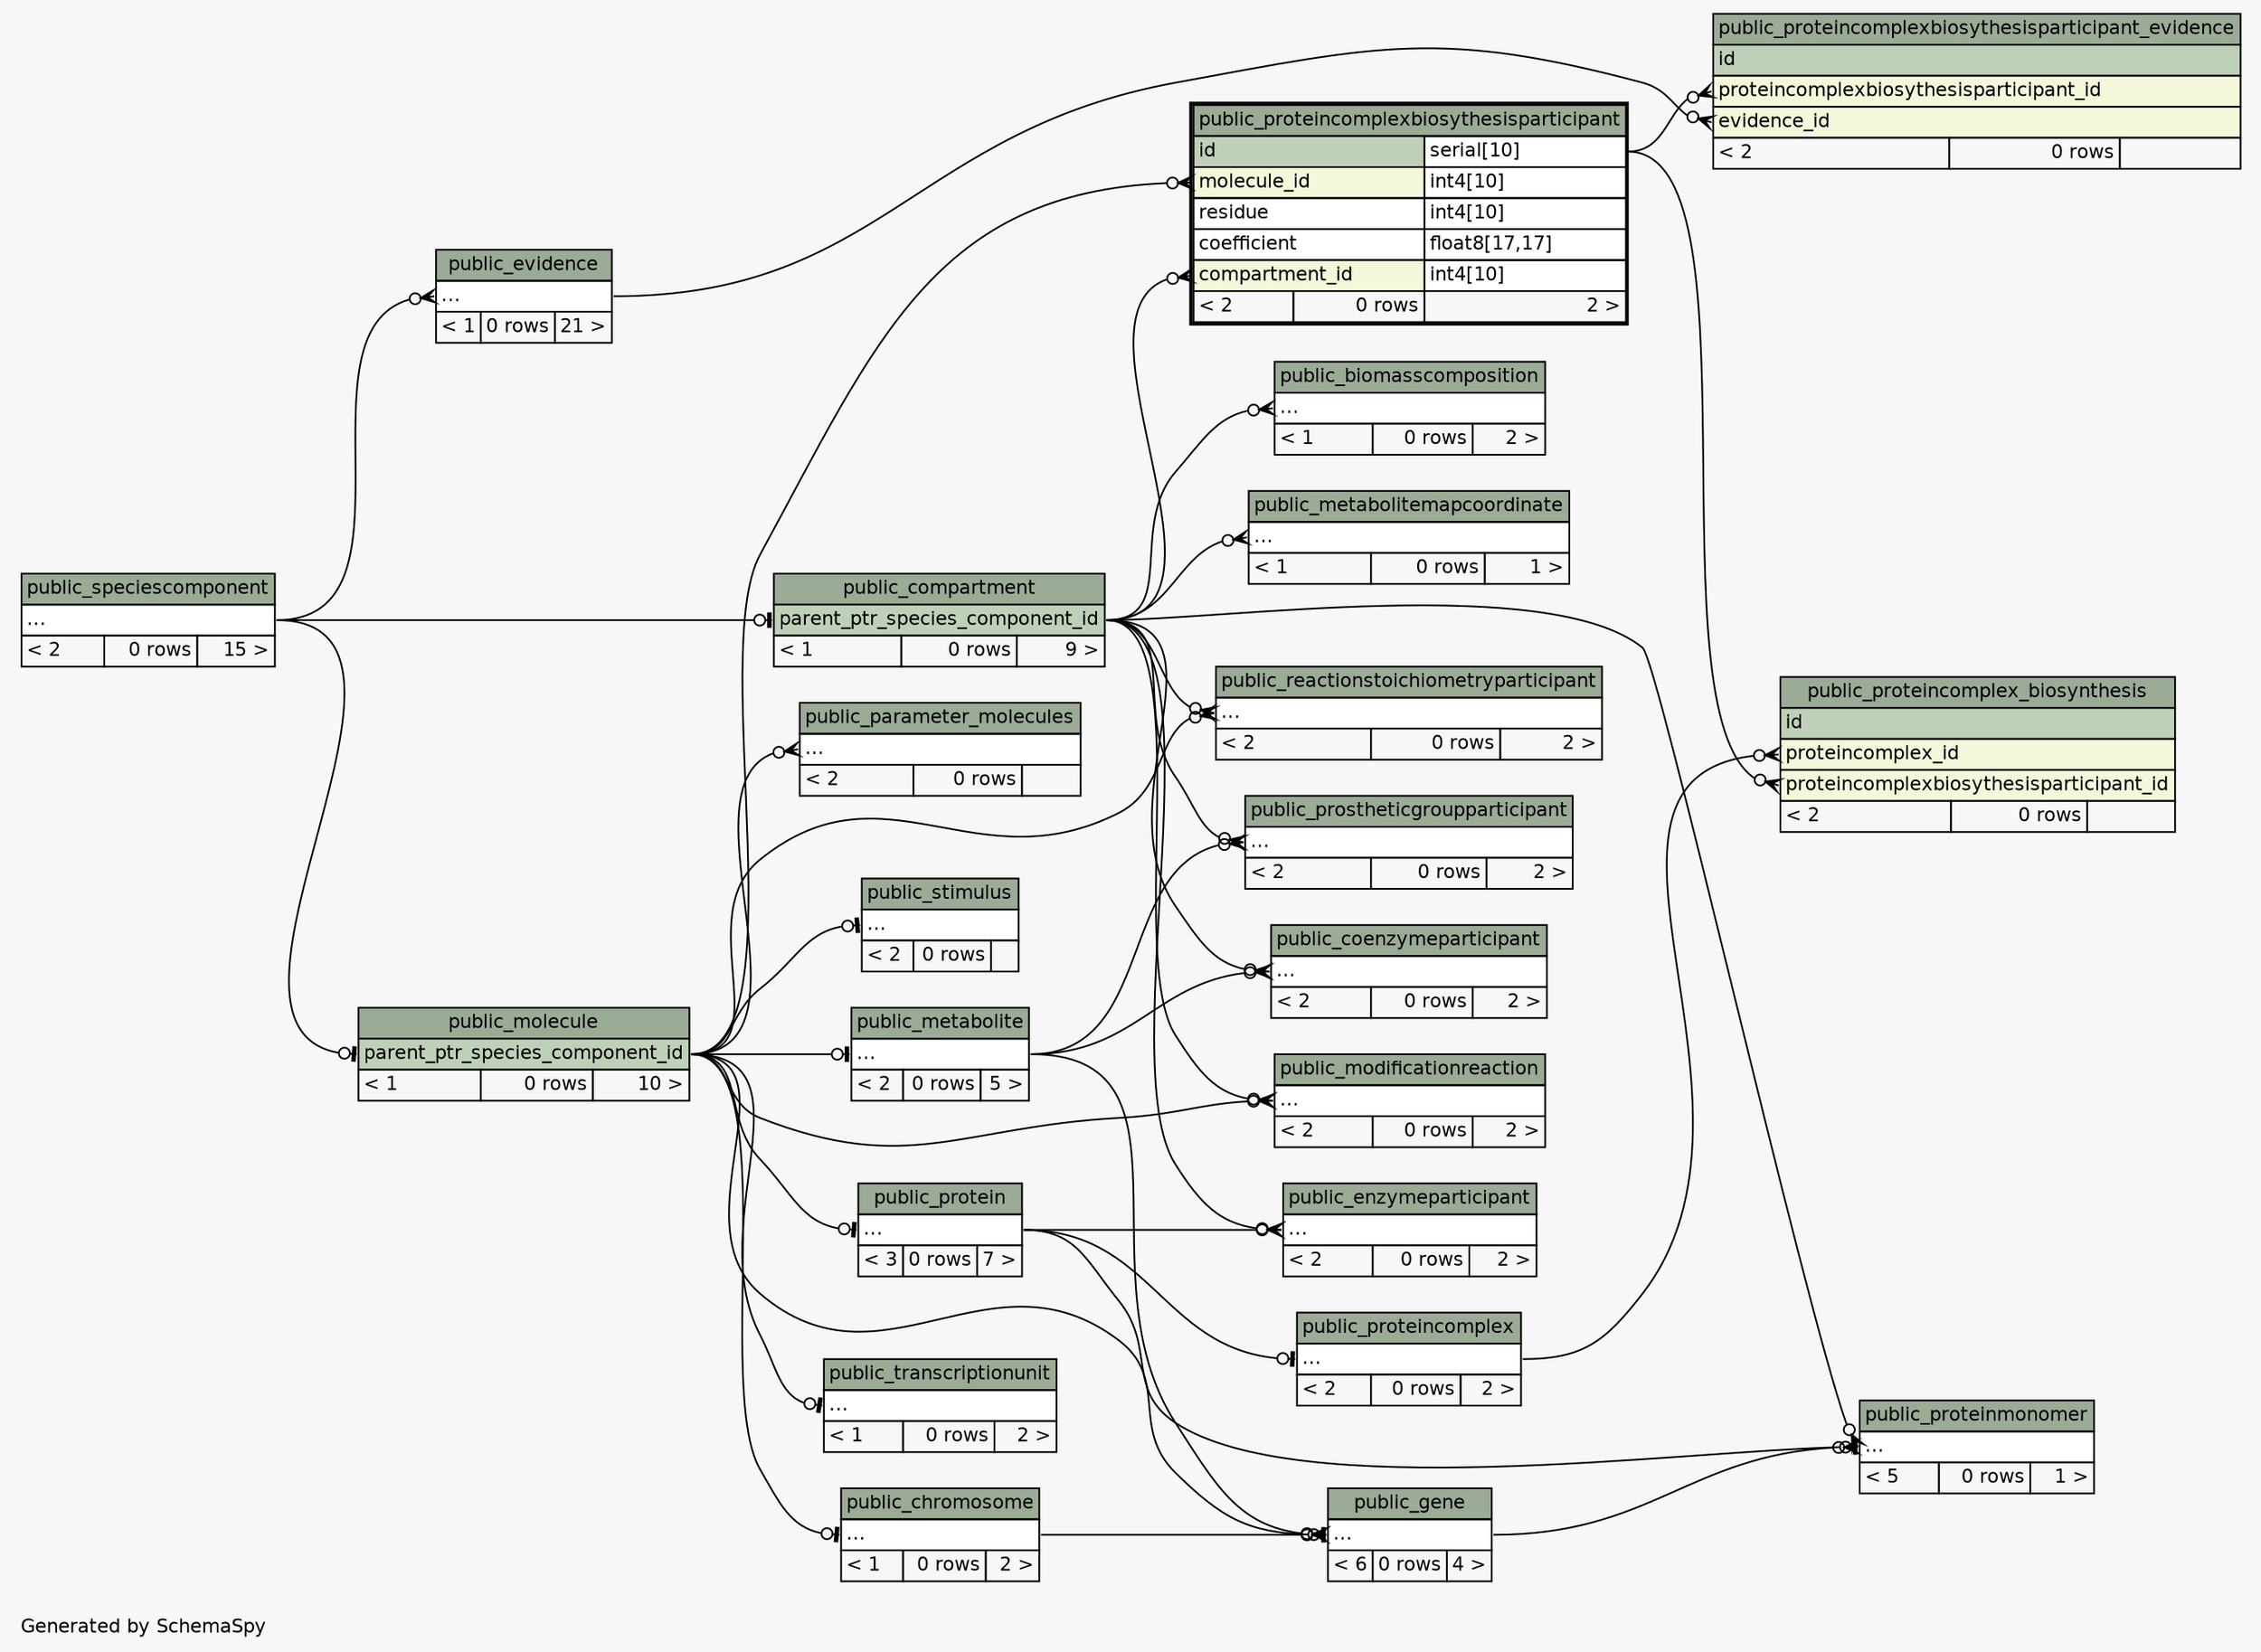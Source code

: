 // dot 2.36.0 on Linux 3.13.0-43-generic
// SchemaSpy rev 590
digraph "twoDegreesRelationshipsDiagram" {
  graph [
    rankdir="RL"
    bgcolor="#f7f7f7"
    label="\nGenerated by SchemaSpy"
    labeljust="l"
    nodesep="0.18"
    ranksep="0.46"
    fontname="Helvetica"
    fontsize="11"
  ];
  node [
    fontname="Helvetica"
    fontsize="11"
    shape="plaintext"
  ];
  edge [
    arrowsize="0.8"
  ];
  "public_biomasscomposition":"elipses":w -> "public_compartment":"parent_ptr_species_component_id":e [arrowhead=none dir=back arrowtail=crowodot];
  "public_chromosome":"elipses":w -> "public_molecule":"parent_ptr_species_component_id":e [arrowhead=none dir=back arrowtail=teeodot];
  "public_coenzymeparticipant":"elipses":w -> "public_compartment":"parent_ptr_species_component_id":e [arrowhead=none dir=back arrowtail=crowodot];
  "public_coenzymeparticipant":"elipses":w -> "public_metabolite":"elipses":e [arrowhead=none dir=back arrowtail=crowodot];
  "public_compartment":"parent_ptr_species_component_id":w -> "public_speciescomponent":"elipses":e [arrowhead=none dir=back arrowtail=teeodot];
  "public_enzymeparticipant":"elipses":w -> "public_compartment":"parent_ptr_species_component_id":e [arrowhead=none dir=back arrowtail=crowodot];
  "public_enzymeparticipant":"elipses":w -> "public_protein":"elipses":e [arrowhead=none dir=back arrowtail=crowodot];
  "public_evidence":"elipses":w -> "public_speciescomponent":"elipses":e [arrowhead=none dir=back arrowtail=crowodot];
  "public_gene":"elipses":w -> "public_metabolite":"elipses":e [arrowhead=none dir=back arrowtail=crowodot];
  "public_gene":"elipses":w -> "public_chromosome":"elipses":e [arrowhead=none dir=back arrowtail=crowodot];
  "public_gene":"elipses":w -> "public_molecule":"parent_ptr_species_component_id":e [arrowhead=none dir=back arrowtail=teeodot];
  "public_metabolite":"elipses":w -> "public_molecule":"parent_ptr_species_component_id":e [arrowhead=none dir=back arrowtail=teeodot];
  "public_metabolitemapcoordinate":"elipses":w -> "public_compartment":"parent_ptr_species_component_id":e [arrowhead=none dir=back arrowtail=crowodot];
  "public_modificationreaction":"elipses":w -> "public_compartment":"parent_ptr_species_component_id":e [arrowhead=none dir=back arrowtail=crowodot];
  "public_modificationreaction":"elipses":w -> "public_molecule":"parent_ptr_species_component_id":e [arrowhead=none dir=back arrowtail=crowodot];
  "public_molecule":"parent_ptr_species_component_id":w -> "public_speciescomponent":"elipses":e [arrowhead=none dir=back arrowtail=teeodot];
  "public_parameter_molecules":"elipses":w -> "public_molecule":"parent_ptr_species_component_id":e [arrowhead=none dir=back arrowtail=crowodot];
  "public_prostheticgroupparticipant":"elipses":w -> "public_compartment":"parent_ptr_species_component_id":e [arrowhead=none dir=back arrowtail=crowodot];
  "public_prostheticgroupparticipant":"elipses":w -> "public_metabolite":"elipses":e [arrowhead=none dir=back arrowtail=crowodot];
  "public_protein":"elipses":w -> "public_molecule":"parent_ptr_species_component_id":e [arrowhead=none dir=back arrowtail=teeodot];
  "public_proteincomplex":"elipses":w -> "public_protein":"elipses":e [arrowhead=none dir=back arrowtail=teeodot];
  "public_proteincomplex_biosynthesis":"proteincomplex_id":w -> "public_proteincomplex":"elipses":e [arrowhead=none dir=back arrowtail=crowodot];
  "public_proteincomplex_biosynthesis":"proteincomplexbiosythesisparticipant_id":w -> "public_proteincomplexbiosythesisparticipant":"id.type":e [arrowhead=none dir=back arrowtail=crowodot];
  "public_proteincomplexbiosythesisparticipant":"compartment_id":w -> "public_compartment":"parent_ptr_species_component_id":e [arrowhead=none dir=back arrowtail=crowodot];
  "public_proteincomplexbiosythesisparticipant":"molecule_id":w -> "public_molecule":"parent_ptr_species_component_id":e [arrowhead=none dir=back arrowtail=crowodot];
  "public_proteincomplexbiosythesisparticipant_evidence":"evidence_id":w -> "public_evidence":"elipses":e [arrowhead=none dir=back arrowtail=crowodot];
  "public_proteincomplexbiosythesisparticipant_evidence":"proteincomplexbiosythesisparticipant_id":w -> "public_proteincomplexbiosythesisparticipant":"id.type":e [arrowhead=none dir=back arrowtail=crowodot];
  "public_proteinmonomer":"elipses":w -> "public_gene":"elipses":e [arrowhead=none dir=back arrowtail=crowodot];
  "public_proteinmonomer":"elipses":w -> "public_compartment":"parent_ptr_species_component_id":e [arrowhead=none dir=back arrowtail=crowodot];
  "public_proteinmonomer":"elipses":w -> "public_protein":"elipses":e [arrowhead=none dir=back arrowtail=teeodot];
  "public_reactionstoichiometryparticipant":"elipses":w -> "public_compartment":"parent_ptr_species_component_id":e [arrowhead=none dir=back arrowtail=crowodot];
  "public_reactionstoichiometryparticipant":"elipses":w -> "public_molecule":"parent_ptr_species_component_id":e [arrowhead=none dir=back arrowtail=crowodot];
  "public_stimulus":"elipses":w -> "public_molecule":"parent_ptr_species_component_id":e [arrowhead=none dir=back arrowtail=teeodot];
  "public_transcriptionunit":"elipses":w -> "public_molecule":"parent_ptr_species_component_id":e [arrowhead=none dir=back arrowtail=teeodot];
  "public_biomasscomposition" [
    label=<
    <TABLE BORDER="0" CELLBORDER="1" CELLSPACING="0" BGCOLOR="#ffffff">
      <TR><TD COLSPAN="3" BGCOLOR="#9bab96" ALIGN="CENTER">public_biomasscomposition</TD></TR>
      <TR><TD PORT="elipses" COLSPAN="3" ALIGN="LEFT">...</TD></TR>
      <TR><TD ALIGN="LEFT" BGCOLOR="#f7f7f7">&lt; 1</TD><TD ALIGN="RIGHT" BGCOLOR="#f7f7f7">0 rows</TD><TD ALIGN="RIGHT" BGCOLOR="#f7f7f7">2 &gt;</TD></TR>
    </TABLE>>
    URL="public_biomasscomposition.html"
    tooltip="public_biomasscomposition"
  ];
  "public_chromosome" [
    label=<
    <TABLE BORDER="0" CELLBORDER="1" CELLSPACING="0" BGCOLOR="#ffffff">
      <TR><TD COLSPAN="3" BGCOLOR="#9bab96" ALIGN="CENTER">public_chromosome</TD></TR>
      <TR><TD PORT="elipses" COLSPAN="3" ALIGN="LEFT">...</TD></TR>
      <TR><TD ALIGN="LEFT" BGCOLOR="#f7f7f7">&lt; 1</TD><TD ALIGN="RIGHT" BGCOLOR="#f7f7f7">0 rows</TD><TD ALIGN="RIGHT" BGCOLOR="#f7f7f7">2 &gt;</TD></TR>
    </TABLE>>
    URL="public_chromosome.html"
    tooltip="public_chromosome"
  ];
  "public_coenzymeparticipant" [
    label=<
    <TABLE BORDER="0" CELLBORDER="1" CELLSPACING="0" BGCOLOR="#ffffff">
      <TR><TD COLSPAN="3" BGCOLOR="#9bab96" ALIGN="CENTER">public_coenzymeparticipant</TD></TR>
      <TR><TD PORT="elipses" COLSPAN="3" ALIGN="LEFT">...</TD></TR>
      <TR><TD ALIGN="LEFT" BGCOLOR="#f7f7f7">&lt; 2</TD><TD ALIGN="RIGHT" BGCOLOR="#f7f7f7">0 rows</TD><TD ALIGN="RIGHT" BGCOLOR="#f7f7f7">2 &gt;</TD></TR>
    </TABLE>>
    URL="public_coenzymeparticipant.html"
    tooltip="public_coenzymeparticipant"
  ];
  "public_compartment" [
    label=<
    <TABLE BORDER="0" CELLBORDER="1" CELLSPACING="0" BGCOLOR="#ffffff">
      <TR><TD COLSPAN="3" BGCOLOR="#9bab96" ALIGN="CENTER">public_compartment</TD></TR>
      <TR><TD PORT="parent_ptr_species_component_id" COLSPAN="3" BGCOLOR="#bed1b8" ALIGN="LEFT">parent_ptr_species_component_id</TD></TR>
      <TR><TD ALIGN="LEFT" BGCOLOR="#f7f7f7">&lt; 1</TD><TD ALIGN="RIGHT" BGCOLOR="#f7f7f7">0 rows</TD><TD ALIGN="RIGHT" BGCOLOR="#f7f7f7">9 &gt;</TD></TR>
    </TABLE>>
    URL="public_compartment.html"
    tooltip="public_compartment"
  ];
  "public_enzymeparticipant" [
    label=<
    <TABLE BORDER="0" CELLBORDER="1" CELLSPACING="0" BGCOLOR="#ffffff">
      <TR><TD COLSPAN="3" BGCOLOR="#9bab96" ALIGN="CENTER">public_enzymeparticipant</TD></TR>
      <TR><TD PORT="elipses" COLSPAN="3" ALIGN="LEFT">...</TD></TR>
      <TR><TD ALIGN="LEFT" BGCOLOR="#f7f7f7">&lt; 2</TD><TD ALIGN="RIGHT" BGCOLOR="#f7f7f7">0 rows</TD><TD ALIGN="RIGHT" BGCOLOR="#f7f7f7">2 &gt;</TD></TR>
    </TABLE>>
    URL="public_enzymeparticipant.html"
    tooltip="public_enzymeparticipant"
  ];
  "public_evidence" [
    label=<
    <TABLE BORDER="0" CELLBORDER="1" CELLSPACING="0" BGCOLOR="#ffffff">
      <TR><TD COLSPAN="3" BGCOLOR="#9bab96" ALIGN="CENTER">public_evidence</TD></TR>
      <TR><TD PORT="elipses" COLSPAN="3" ALIGN="LEFT">...</TD></TR>
      <TR><TD ALIGN="LEFT" BGCOLOR="#f7f7f7">&lt; 1</TD><TD ALIGN="RIGHT" BGCOLOR="#f7f7f7">0 rows</TD><TD ALIGN="RIGHT" BGCOLOR="#f7f7f7">21 &gt;</TD></TR>
    </TABLE>>
    URL="public_evidence.html"
    tooltip="public_evidence"
  ];
  "public_gene" [
    label=<
    <TABLE BORDER="0" CELLBORDER="1" CELLSPACING="0" BGCOLOR="#ffffff">
      <TR><TD COLSPAN="3" BGCOLOR="#9bab96" ALIGN="CENTER">public_gene</TD></TR>
      <TR><TD PORT="elipses" COLSPAN="3" ALIGN="LEFT">...</TD></TR>
      <TR><TD ALIGN="LEFT" BGCOLOR="#f7f7f7">&lt; 6</TD><TD ALIGN="RIGHT" BGCOLOR="#f7f7f7">0 rows</TD><TD ALIGN="RIGHT" BGCOLOR="#f7f7f7">4 &gt;</TD></TR>
    </TABLE>>
    URL="public_gene.html"
    tooltip="public_gene"
  ];
  "public_metabolite" [
    label=<
    <TABLE BORDER="0" CELLBORDER="1" CELLSPACING="0" BGCOLOR="#ffffff">
      <TR><TD COLSPAN="3" BGCOLOR="#9bab96" ALIGN="CENTER">public_metabolite</TD></TR>
      <TR><TD PORT="elipses" COLSPAN="3" ALIGN="LEFT">...</TD></TR>
      <TR><TD ALIGN="LEFT" BGCOLOR="#f7f7f7">&lt; 2</TD><TD ALIGN="RIGHT" BGCOLOR="#f7f7f7">0 rows</TD><TD ALIGN="RIGHT" BGCOLOR="#f7f7f7">5 &gt;</TD></TR>
    </TABLE>>
    URL="public_metabolite.html"
    tooltip="public_metabolite"
  ];
  "public_metabolitemapcoordinate" [
    label=<
    <TABLE BORDER="0" CELLBORDER="1" CELLSPACING="0" BGCOLOR="#ffffff">
      <TR><TD COLSPAN="3" BGCOLOR="#9bab96" ALIGN="CENTER">public_metabolitemapcoordinate</TD></TR>
      <TR><TD PORT="elipses" COLSPAN="3" ALIGN="LEFT">...</TD></TR>
      <TR><TD ALIGN="LEFT" BGCOLOR="#f7f7f7">&lt; 1</TD><TD ALIGN="RIGHT" BGCOLOR="#f7f7f7">0 rows</TD><TD ALIGN="RIGHT" BGCOLOR="#f7f7f7">1 &gt;</TD></TR>
    </TABLE>>
    URL="public_metabolitemapcoordinate.html"
    tooltip="public_metabolitemapcoordinate"
  ];
  "public_modificationreaction" [
    label=<
    <TABLE BORDER="0" CELLBORDER="1" CELLSPACING="0" BGCOLOR="#ffffff">
      <TR><TD COLSPAN="3" BGCOLOR="#9bab96" ALIGN="CENTER">public_modificationreaction</TD></TR>
      <TR><TD PORT="elipses" COLSPAN="3" ALIGN="LEFT">...</TD></TR>
      <TR><TD ALIGN="LEFT" BGCOLOR="#f7f7f7">&lt; 2</TD><TD ALIGN="RIGHT" BGCOLOR="#f7f7f7">0 rows</TD><TD ALIGN="RIGHT" BGCOLOR="#f7f7f7">2 &gt;</TD></TR>
    </TABLE>>
    URL="public_modificationreaction.html"
    tooltip="public_modificationreaction"
  ];
  "public_molecule" [
    label=<
    <TABLE BORDER="0" CELLBORDER="1" CELLSPACING="0" BGCOLOR="#ffffff">
      <TR><TD COLSPAN="3" BGCOLOR="#9bab96" ALIGN="CENTER">public_molecule</TD></TR>
      <TR><TD PORT="parent_ptr_species_component_id" COLSPAN="3" BGCOLOR="#bed1b8" ALIGN="LEFT">parent_ptr_species_component_id</TD></TR>
      <TR><TD ALIGN="LEFT" BGCOLOR="#f7f7f7">&lt; 1</TD><TD ALIGN="RIGHT" BGCOLOR="#f7f7f7">0 rows</TD><TD ALIGN="RIGHT" BGCOLOR="#f7f7f7">10 &gt;</TD></TR>
    </TABLE>>
    URL="public_molecule.html"
    tooltip="public_molecule"
  ];
  "public_parameter_molecules" [
    label=<
    <TABLE BORDER="0" CELLBORDER="1" CELLSPACING="0" BGCOLOR="#ffffff">
      <TR><TD COLSPAN="3" BGCOLOR="#9bab96" ALIGN="CENTER">public_parameter_molecules</TD></TR>
      <TR><TD PORT="elipses" COLSPAN="3" ALIGN="LEFT">...</TD></TR>
      <TR><TD ALIGN="LEFT" BGCOLOR="#f7f7f7">&lt; 2</TD><TD ALIGN="RIGHT" BGCOLOR="#f7f7f7">0 rows</TD><TD ALIGN="RIGHT" BGCOLOR="#f7f7f7">  </TD></TR>
    </TABLE>>
    URL="public_parameter_molecules.html"
    tooltip="public_parameter_molecules"
  ];
  "public_prostheticgroupparticipant" [
    label=<
    <TABLE BORDER="0" CELLBORDER="1" CELLSPACING="0" BGCOLOR="#ffffff">
      <TR><TD COLSPAN="3" BGCOLOR="#9bab96" ALIGN="CENTER">public_prostheticgroupparticipant</TD></TR>
      <TR><TD PORT="elipses" COLSPAN="3" ALIGN="LEFT">...</TD></TR>
      <TR><TD ALIGN="LEFT" BGCOLOR="#f7f7f7">&lt; 2</TD><TD ALIGN="RIGHT" BGCOLOR="#f7f7f7">0 rows</TD><TD ALIGN="RIGHT" BGCOLOR="#f7f7f7">2 &gt;</TD></TR>
    </TABLE>>
    URL="public_prostheticgroupparticipant.html"
    tooltip="public_prostheticgroupparticipant"
  ];
  "public_protein" [
    label=<
    <TABLE BORDER="0" CELLBORDER="1" CELLSPACING="0" BGCOLOR="#ffffff">
      <TR><TD COLSPAN="3" BGCOLOR="#9bab96" ALIGN="CENTER">public_protein</TD></TR>
      <TR><TD PORT="elipses" COLSPAN="3" ALIGN="LEFT">...</TD></TR>
      <TR><TD ALIGN="LEFT" BGCOLOR="#f7f7f7">&lt; 3</TD><TD ALIGN="RIGHT" BGCOLOR="#f7f7f7">0 rows</TD><TD ALIGN="RIGHT" BGCOLOR="#f7f7f7">7 &gt;</TD></TR>
    </TABLE>>
    URL="public_protein.html"
    tooltip="public_protein"
  ];
  "public_proteincomplex" [
    label=<
    <TABLE BORDER="0" CELLBORDER="1" CELLSPACING="0" BGCOLOR="#ffffff">
      <TR><TD COLSPAN="3" BGCOLOR="#9bab96" ALIGN="CENTER">public_proteincomplex</TD></TR>
      <TR><TD PORT="elipses" COLSPAN="3" ALIGN="LEFT">...</TD></TR>
      <TR><TD ALIGN="LEFT" BGCOLOR="#f7f7f7">&lt; 2</TD><TD ALIGN="RIGHT" BGCOLOR="#f7f7f7">0 rows</TD><TD ALIGN="RIGHT" BGCOLOR="#f7f7f7">2 &gt;</TD></TR>
    </TABLE>>
    URL="public_proteincomplex.html"
    tooltip="public_proteincomplex"
  ];
  "public_proteincomplex_biosynthesis" [
    label=<
    <TABLE BORDER="0" CELLBORDER="1" CELLSPACING="0" BGCOLOR="#ffffff">
      <TR><TD COLSPAN="3" BGCOLOR="#9bab96" ALIGN="CENTER">public_proteincomplex_biosynthesis</TD></TR>
      <TR><TD PORT="id" COLSPAN="3" BGCOLOR="#bed1b8" ALIGN="LEFT">id</TD></TR>
      <TR><TD PORT="proteincomplex_id" COLSPAN="3" BGCOLOR="#f4f7da" ALIGN="LEFT">proteincomplex_id</TD></TR>
      <TR><TD PORT="proteincomplexbiosythesisparticipant_id" COLSPAN="3" BGCOLOR="#f4f7da" ALIGN="LEFT">proteincomplexbiosythesisparticipant_id</TD></TR>
      <TR><TD ALIGN="LEFT" BGCOLOR="#f7f7f7">&lt; 2</TD><TD ALIGN="RIGHT" BGCOLOR="#f7f7f7">0 rows</TD><TD ALIGN="RIGHT" BGCOLOR="#f7f7f7">  </TD></TR>
    </TABLE>>
    URL="public_proteincomplex_biosynthesis.html"
    tooltip="public_proteincomplex_biosynthesis"
  ];
  "public_proteincomplexbiosythesisparticipant" [
    label=<
    <TABLE BORDER="2" CELLBORDER="1" CELLSPACING="0" BGCOLOR="#ffffff">
      <TR><TD COLSPAN="3" BGCOLOR="#9bab96" ALIGN="CENTER">public_proteincomplexbiosythesisparticipant</TD></TR>
      <TR><TD PORT="id" COLSPAN="2" BGCOLOR="#bed1b8" ALIGN="LEFT">id</TD><TD PORT="id.type" ALIGN="LEFT">serial[10]</TD></TR>
      <TR><TD PORT="molecule_id" COLSPAN="2" BGCOLOR="#f4f7da" ALIGN="LEFT">molecule_id</TD><TD PORT="molecule_id.type" ALIGN="LEFT">int4[10]</TD></TR>
      <TR><TD PORT="residue" COLSPAN="2" ALIGN="LEFT">residue</TD><TD PORT="residue.type" ALIGN="LEFT">int4[10]</TD></TR>
      <TR><TD PORT="coefficient" COLSPAN="2" ALIGN="LEFT">coefficient</TD><TD PORT="coefficient.type" ALIGN="LEFT">float8[17,17]</TD></TR>
      <TR><TD PORT="compartment_id" COLSPAN="2" BGCOLOR="#f4f7da" ALIGN="LEFT">compartment_id</TD><TD PORT="compartment_id.type" ALIGN="LEFT">int4[10]</TD></TR>
      <TR><TD ALIGN="LEFT" BGCOLOR="#f7f7f7">&lt; 2</TD><TD ALIGN="RIGHT" BGCOLOR="#f7f7f7">0 rows</TD><TD ALIGN="RIGHT" BGCOLOR="#f7f7f7">2 &gt;</TD></TR>
    </TABLE>>
    URL="public_proteincomplexbiosythesisparticipant.html"
    tooltip="public_proteincomplexbiosythesisparticipant"
  ];
  "public_proteincomplexbiosythesisparticipant_evidence" [
    label=<
    <TABLE BORDER="0" CELLBORDER="1" CELLSPACING="0" BGCOLOR="#ffffff">
      <TR><TD COLSPAN="3" BGCOLOR="#9bab96" ALIGN="CENTER">public_proteincomplexbiosythesisparticipant_evidence</TD></TR>
      <TR><TD PORT="id" COLSPAN="3" BGCOLOR="#bed1b8" ALIGN="LEFT">id</TD></TR>
      <TR><TD PORT="proteincomplexbiosythesisparticipant_id" COLSPAN="3" BGCOLOR="#f4f7da" ALIGN="LEFT">proteincomplexbiosythesisparticipant_id</TD></TR>
      <TR><TD PORT="evidence_id" COLSPAN="3" BGCOLOR="#f4f7da" ALIGN="LEFT">evidence_id</TD></TR>
      <TR><TD ALIGN="LEFT" BGCOLOR="#f7f7f7">&lt; 2</TD><TD ALIGN="RIGHT" BGCOLOR="#f7f7f7">0 rows</TD><TD ALIGN="RIGHT" BGCOLOR="#f7f7f7">  </TD></TR>
    </TABLE>>
    URL="public_proteincomplexbiosythesisparticipant_evidence.html"
    tooltip="public_proteincomplexbiosythesisparticipant_evidence"
  ];
  "public_proteinmonomer" [
    label=<
    <TABLE BORDER="0" CELLBORDER="1" CELLSPACING="0" BGCOLOR="#ffffff">
      <TR><TD COLSPAN="3" BGCOLOR="#9bab96" ALIGN="CENTER">public_proteinmonomer</TD></TR>
      <TR><TD PORT="elipses" COLSPAN="3" ALIGN="LEFT">...</TD></TR>
      <TR><TD ALIGN="LEFT" BGCOLOR="#f7f7f7">&lt; 5</TD><TD ALIGN="RIGHT" BGCOLOR="#f7f7f7">0 rows</TD><TD ALIGN="RIGHT" BGCOLOR="#f7f7f7">1 &gt;</TD></TR>
    </TABLE>>
    URL="public_proteinmonomer.html"
    tooltip="public_proteinmonomer"
  ];
  "public_reactionstoichiometryparticipant" [
    label=<
    <TABLE BORDER="0" CELLBORDER="1" CELLSPACING="0" BGCOLOR="#ffffff">
      <TR><TD COLSPAN="3" BGCOLOR="#9bab96" ALIGN="CENTER">public_reactionstoichiometryparticipant</TD></TR>
      <TR><TD PORT="elipses" COLSPAN="3" ALIGN="LEFT">...</TD></TR>
      <TR><TD ALIGN="LEFT" BGCOLOR="#f7f7f7">&lt; 2</TD><TD ALIGN="RIGHT" BGCOLOR="#f7f7f7">0 rows</TD><TD ALIGN="RIGHT" BGCOLOR="#f7f7f7">2 &gt;</TD></TR>
    </TABLE>>
    URL="public_reactionstoichiometryparticipant.html"
    tooltip="public_reactionstoichiometryparticipant"
  ];
  "public_speciescomponent" [
    label=<
    <TABLE BORDER="0" CELLBORDER="1" CELLSPACING="0" BGCOLOR="#ffffff">
      <TR><TD COLSPAN="3" BGCOLOR="#9bab96" ALIGN="CENTER">public_speciescomponent</TD></TR>
      <TR><TD PORT="elipses" COLSPAN="3" ALIGN="LEFT">...</TD></TR>
      <TR><TD ALIGN="LEFT" BGCOLOR="#f7f7f7">&lt; 2</TD><TD ALIGN="RIGHT" BGCOLOR="#f7f7f7">0 rows</TD><TD ALIGN="RIGHT" BGCOLOR="#f7f7f7">15 &gt;</TD></TR>
    </TABLE>>
    URL="public_speciescomponent.html"
    tooltip="public_speciescomponent"
  ];
  "public_stimulus" [
    label=<
    <TABLE BORDER="0" CELLBORDER="1" CELLSPACING="0" BGCOLOR="#ffffff">
      <TR><TD COLSPAN="3" BGCOLOR="#9bab96" ALIGN="CENTER">public_stimulus</TD></TR>
      <TR><TD PORT="elipses" COLSPAN="3" ALIGN="LEFT">...</TD></TR>
      <TR><TD ALIGN="LEFT" BGCOLOR="#f7f7f7">&lt; 2</TD><TD ALIGN="RIGHT" BGCOLOR="#f7f7f7">0 rows</TD><TD ALIGN="RIGHT" BGCOLOR="#f7f7f7">  </TD></TR>
    </TABLE>>
    URL="public_stimulus.html"
    tooltip="public_stimulus"
  ];
  "public_transcriptionunit" [
    label=<
    <TABLE BORDER="0" CELLBORDER="1" CELLSPACING="0" BGCOLOR="#ffffff">
      <TR><TD COLSPAN="3" BGCOLOR="#9bab96" ALIGN="CENTER">public_transcriptionunit</TD></TR>
      <TR><TD PORT="elipses" COLSPAN="3" ALIGN="LEFT">...</TD></TR>
      <TR><TD ALIGN="LEFT" BGCOLOR="#f7f7f7">&lt; 1</TD><TD ALIGN="RIGHT" BGCOLOR="#f7f7f7">0 rows</TD><TD ALIGN="RIGHT" BGCOLOR="#f7f7f7">2 &gt;</TD></TR>
    </TABLE>>
    URL="public_transcriptionunit.html"
    tooltip="public_transcriptionunit"
  ];
}
